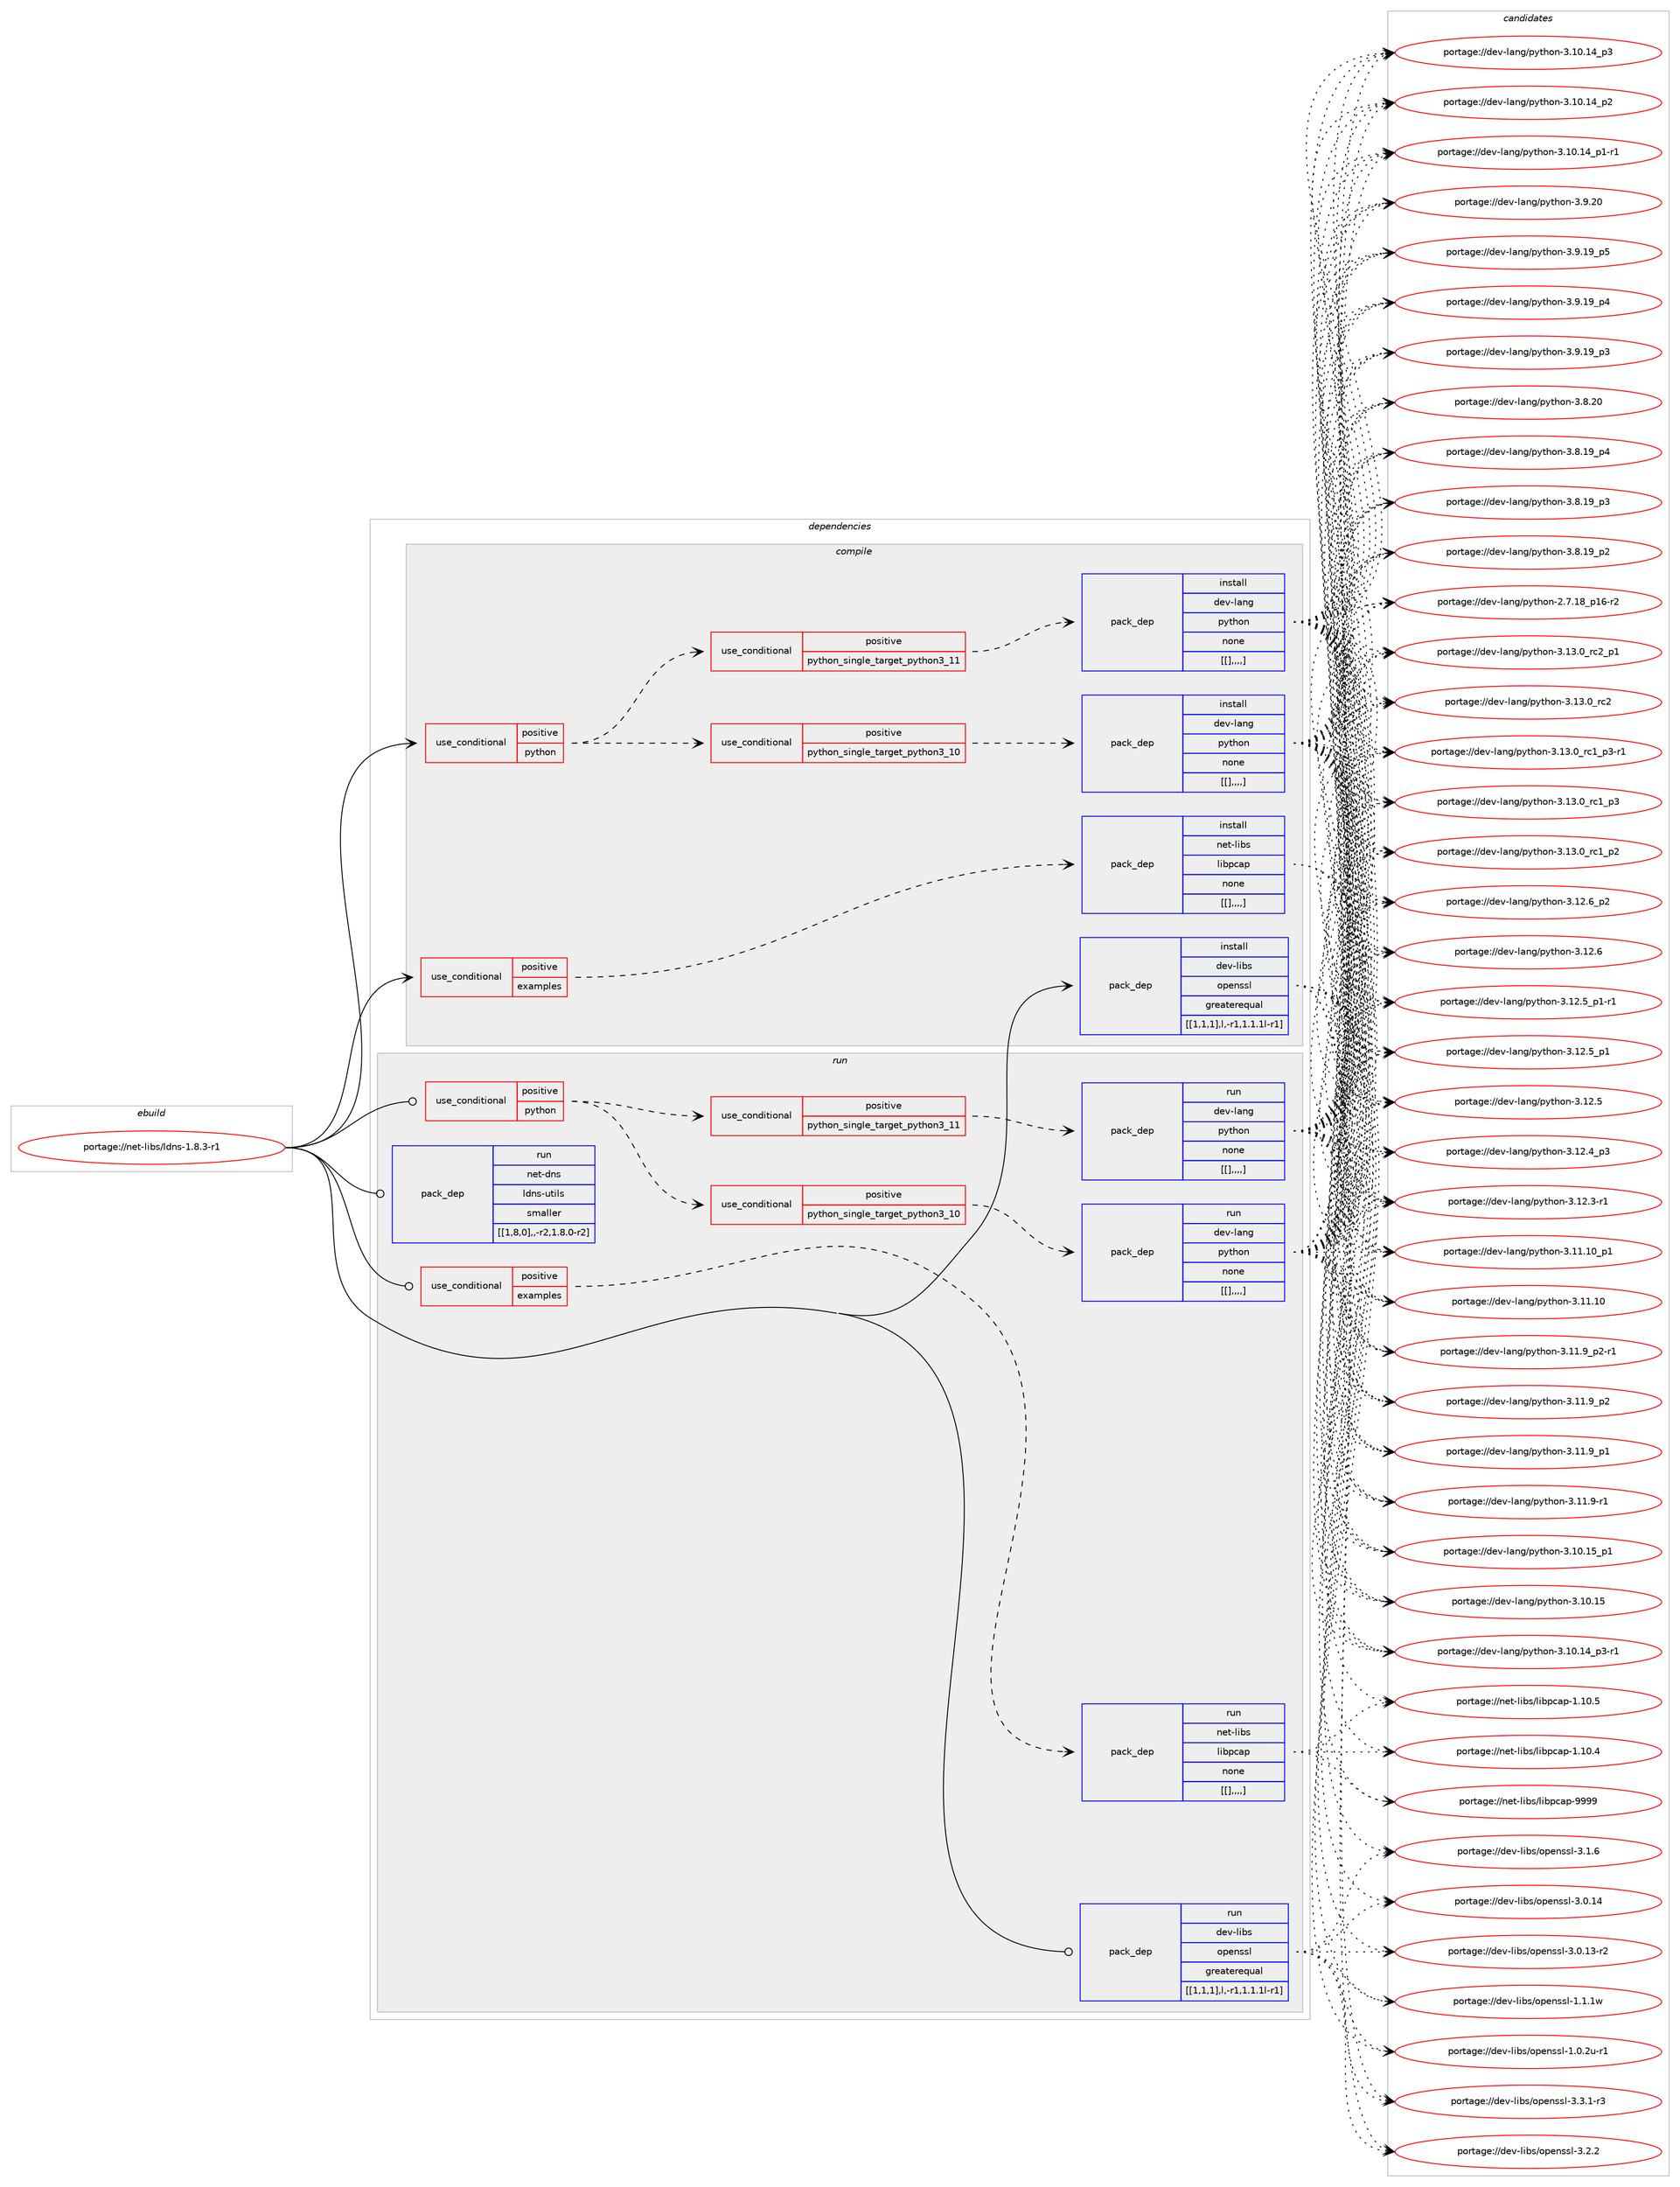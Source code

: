 digraph prolog {

# *************
# Graph options
# *************

newrank=true;
concentrate=true;
compound=true;
graph [rankdir=LR,fontname=Helvetica,fontsize=10,ranksep=1.5];#, ranksep=2.5, nodesep=0.2];
edge  [arrowhead=vee];
node  [fontname=Helvetica,fontsize=10];

# **********
# The ebuild
# **********

subgraph cluster_leftcol {
color=gray;
label=<<i>ebuild</i>>;
id [label="portage://net-libs/ldns-1.8.3-r1", color=red, width=4, href="../net-libs/ldns-1.8.3-r1.svg"];
}

# ****************
# The dependencies
# ****************

subgraph cluster_midcol {
color=gray;
label=<<i>dependencies</i>>;
subgraph cluster_compile {
fillcolor="#eeeeee";
style=filled;
label=<<i>compile</i>>;
subgraph cond2684 {
dependency6985 [label=<<TABLE BORDER="0" CELLBORDER="1" CELLSPACING="0" CELLPADDING="4"><TR><TD ROWSPAN="3" CELLPADDING="10">use_conditional</TD></TR><TR><TD>positive</TD></TR><TR><TD>examples</TD></TR></TABLE>>, shape=none, color=red];
subgraph pack4288 {
dependency6986 [label=<<TABLE BORDER="0" CELLBORDER="1" CELLSPACING="0" CELLPADDING="4" WIDTH="220"><TR><TD ROWSPAN="6" CELLPADDING="30">pack_dep</TD></TR><TR><TD WIDTH="110">install</TD></TR><TR><TD>net-libs</TD></TR><TR><TD>libpcap</TD></TR><TR><TD>none</TD></TR><TR><TD>[[],,,,]</TD></TR></TABLE>>, shape=none, color=blue];
}
dependency6985:e -> dependency6986:w [weight=20,style="dashed",arrowhead="vee"];
}
id:e -> dependency6985:w [weight=20,style="solid",arrowhead="vee"];
subgraph cond2685 {
dependency6987 [label=<<TABLE BORDER="0" CELLBORDER="1" CELLSPACING="0" CELLPADDING="4"><TR><TD ROWSPAN="3" CELLPADDING="10">use_conditional</TD></TR><TR><TD>positive</TD></TR><TR><TD>python</TD></TR></TABLE>>, shape=none, color=red];
subgraph cond2686 {
dependency6988 [label=<<TABLE BORDER="0" CELLBORDER="1" CELLSPACING="0" CELLPADDING="4"><TR><TD ROWSPAN="3" CELLPADDING="10">use_conditional</TD></TR><TR><TD>positive</TD></TR><TR><TD>python_single_target_python3_10</TD></TR></TABLE>>, shape=none, color=red];
subgraph pack4289 {
dependency6989 [label=<<TABLE BORDER="0" CELLBORDER="1" CELLSPACING="0" CELLPADDING="4" WIDTH="220"><TR><TD ROWSPAN="6" CELLPADDING="30">pack_dep</TD></TR><TR><TD WIDTH="110">install</TD></TR><TR><TD>dev-lang</TD></TR><TR><TD>python</TD></TR><TR><TD>none</TD></TR><TR><TD>[[],,,,]</TD></TR></TABLE>>, shape=none, color=blue];
}
dependency6988:e -> dependency6989:w [weight=20,style="dashed",arrowhead="vee"];
}
dependency6987:e -> dependency6988:w [weight=20,style="dashed",arrowhead="vee"];
subgraph cond2687 {
dependency6990 [label=<<TABLE BORDER="0" CELLBORDER="1" CELLSPACING="0" CELLPADDING="4"><TR><TD ROWSPAN="3" CELLPADDING="10">use_conditional</TD></TR><TR><TD>positive</TD></TR><TR><TD>python_single_target_python3_11</TD></TR></TABLE>>, shape=none, color=red];
subgraph pack4290 {
dependency6991 [label=<<TABLE BORDER="0" CELLBORDER="1" CELLSPACING="0" CELLPADDING="4" WIDTH="220"><TR><TD ROWSPAN="6" CELLPADDING="30">pack_dep</TD></TR><TR><TD WIDTH="110">install</TD></TR><TR><TD>dev-lang</TD></TR><TR><TD>python</TD></TR><TR><TD>none</TD></TR><TR><TD>[[],,,,]</TD></TR></TABLE>>, shape=none, color=blue];
}
dependency6990:e -> dependency6991:w [weight=20,style="dashed",arrowhead="vee"];
}
dependency6987:e -> dependency6990:w [weight=20,style="dashed",arrowhead="vee"];
}
id:e -> dependency6987:w [weight=20,style="solid",arrowhead="vee"];
subgraph pack4291 {
dependency6992 [label=<<TABLE BORDER="0" CELLBORDER="1" CELLSPACING="0" CELLPADDING="4" WIDTH="220"><TR><TD ROWSPAN="6" CELLPADDING="30">pack_dep</TD></TR><TR><TD WIDTH="110">install</TD></TR><TR><TD>dev-libs</TD></TR><TR><TD>openssl</TD></TR><TR><TD>greaterequal</TD></TR><TR><TD>[[1,1,1],l,-r1,1.1.1l-r1]</TD></TR></TABLE>>, shape=none, color=blue];
}
id:e -> dependency6992:w [weight=20,style="solid",arrowhead="vee"];
}
subgraph cluster_compileandrun {
fillcolor="#eeeeee";
style=filled;
label=<<i>compile and run</i>>;
}
subgraph cluster_run {
fillcolor="#eeeeee";
style=filled;
label=<<i>run</i>>;
subgraph cond2688 {
dependency6993 [label=<<TABLE BORDER="0" CELLBORDER="1" CELLSPACING="0" CELLPADDING="4"><TR><TD ROWSPAN="3" CELLPADDING="10">use_conditional</TD></TR><TR><TD>positive</TD></TR><TR><TD>examples</TD></TR></TABLE>>, shape=none, color=red];
subgraph pack4292 {
dependency6994 [label=<<TABLE BORDER="0" CELLBORDER="1" CELLSPACING="0" CELLPADDING="4" WIDTH="220"><TR><TD ROWSPAN="6" CELLPADDING="30">pack_dep</TD></TR><TR><TD WIDTH="110">run</TD></TR><TR><TD>net-libs</TD></TR><TR><TD>libpcap</TD></TR><TR><TD>none</TD></TR><TR><TD>[[],,,,]</TD></TR></TABLE>>, shape=none, color=blue];
}
dependency6993:e -> dependency6994:w [weight=20,style="dashed",arrowhead="vee"];
}
id:e -> dependency6993:w [weight=20,style="solid",arrowhead="odot"];
subgraph cond2689 {
dependency6995 [label=<<TABLE BORDER="0" CELLBORDER="1" CELLSPACING="0" CELLPADDING="4"><TR><TD ROWSPAN="3" CELLPADDING="10">use_conditional</TD></TR><TR><TD>positive</TD></TR><TR><TD>python</TD></TR></TABLE>>, shape=none, color=red];
subgraph cond2690 {
dependency6996 [label=<<TABLE BORDER="0" CELLBORDER="1" CELLSPACING="0" CELLPADDING="4"><TR><TD ROWSPAN="3" CELLPADDING="10">use_conditional</TD></TR><TR><TD>positive</TD></TR><TR><TD>python_single_target_python3_10</TD></TR></TABLE>>, shape=none, color=red];
subgraph pack4293 {
dependency6997 [label=<<TABLE BORDER="0" CELLBORDER="1" CELLSPACING="0" CELLPADDING="4" WIDTH="220"><TR><TD ROWSPAN="6" CELLPADDING="30">pack_dep</TD></TR><TR><TD WIDTH="110">run</TD></TR><TR><TD>dev-lang</TD></TR><TR><TD>python</TD></TR><TR><TD>none</TD></TR><TR><TD>[[],,,,]</TD></TR></TABLE>>, shape=none, color=blue];
}
dependency6996:e -> dependency6997:w [weight=20,style="dashed",arrowhead="vee"];
}
dependency6995:e -> dependency6996:w [weight=20,style="dashed",arrowhead="vee"];
subgraph cond2691 {
dependency6998 [label=<<TABLE BORDER="0" CELLBORDER="1" CELLSPACING="0" CELLPADDING="4"><TR><TD ROWSPAN="3" CELLPADDING="10">use_conditional</TD></TR><TR><TD>positive</TD></TR><TR><TD>python_single_target_python3_11</TD></TR></TABLE>>, shape=none, color=red];
subgraph pack4294 {
dependency6999 [label=<<TABLE BORDER="0" CELLBORDER="1" CELLSPACING="0" CELLPADDING="4" WIDTH="220"><TR><TD ROWSPAN="6" CELLPADDING="30">pack_dep</TD></TR><TR><TD WIDTH="110">run</TD></TR><TR><TD>dev-lang</TD></TR><TR><TD>python</TD></TR><TR><TD>none</TD></TR><TR><TD>[[],,,,]</TD></TR></TABLE>>, shape=none, color=blue];
}
dependency6998:e -> dependency6999:w [weight=20,style="dashed",arrowhead="vee"];
}
dependency6995:e -> dependency6998:w [weight=20,style="dashed",arrowhead="vee"];
}
id:e -> dependency6995:w [weight=20,style="solid",arrowhead="odot"];
subgraph pack4295 {
dependency7000 [label=<<TABLE BORDER="0" CELLBORDER="1" CELLSPACING="0" CELLPADDING="4" WIDTH="220"><TR><TD ROWSPAN="6" CELLPADDING="30">pack_dep</TD></TR><TR><TD WIDTH="110">run</TD></TR><TR><TD>dev-libs</TD></TR><TR><TD>openssl</TD></TR><TR><TD>greaterequal</TD></TR><TR><TD>[[1,1,1],l,-r1,1.1.1l-r1]</TD></TR></TABLE>>, shape=none, color=blue];
}
id:e -> dependency7000:w [weight=20,style="solid",arrowhead="odot"];
subgraph pack4296 {
dependency7001 [label=<<TABLE BORDER="0" CELLBORDER="1" CELLSPACING="0" CELLPADDING="4" WIDTH="220"><TR><TD ROWSPAN="6" CELLPADDING="30">pack_dep</TD></TR><TR><TD WIDTH="110">run</TD></TR><TR><TD>net-dns</TD></TR><TR><TD>ldns-utils</TD></TR><TR><TD>smaller</TD></TR><TR><TD>[[1,8,0],,-r2,1.8.0-r2]</TD></TR></TABLE>>, shape=none, color=blue];
}
id:e -> dependency7001:w [weight=20,style="solid",arrowhead="odot"];
}
}

# **************
# The candidates
# **************

subgraph cluster_choices {
rank=same;
color=gray;
label=<<i>candidates</i>>;

subgraph choice4288 {
color=black;
nodesep=1;
choice1101011164510810598115471081059811299971124557575757 [label="portage://net-libs/libpcap-9999", color=red, width=4,href="../net-libs/libpcap-9999.svg"];
choice11010111645108105981154710810598112999711245494649484653 [label="portage://net-libs/libpcap-1.10.5", color=red, width=4,href="../net-libs/libpcap-1.10.5.svg"];
choice11010111645108105981154710810598112999711245494649484652 [label="portage://net-libs/libpcap-1.10.4", color=red, width=4,href="../net-libs/libpcap-1.10.4.svg"];
dependency6986:e -> choice1101011164510810598115471081059811299971124557575757:w [style=dotted,weight="100"];
dependency6986:e -> choice11010111645108105981154710810598112999711245494649484653:w [style=dotted,weight="100"];
dependency6986:e -> choice11010111645108105981154710810598112999711245494649484652:w [style=dotted,weight="100"];
}
subgraph choice4289 {
color=black;
nodesep=1;
choice100101118451089711010347112121116104111110455146495146489511499509511249 [label="portage://dev-lang/python-3.13.0_rc2_p1", color=red, width=4,href="../dev-lang/python-3.13.0_rc2_p1.svg"];
choice10010111845108971101034711212111610411111045514649514648951149950 [label="portage://dev-lang/python-3.13.0_rc2", color=red, width=4,href="../dev-lang/python-3.13.0_rc2.svg"];
choice1001011184510897110103471121211161041111104551464951464895114994995112514511449 [label="portage://dev-lang/python-3.13.0_rc1_p3-r1", color=red, width=4,href="../dev-lang/python-3.13.0_rc1_p3-r1.svg"];
choice100101118451089711010347112121116104111110455146495146489511499499511251 [label="portage://dev-lang/python-3.13.0_rc1_p3", color=red, width=4,href="../dev-lang/python-3.13.0_rc1_p3.svg"];
choice100101118451089711010347112121116104111110455146495146489511499499511250 [label="portage://dev-lang/python-3.13.0_rc1_p2", color=red, width=4,href="../dev-lang/python-3.13.0_rc1_p2.svg"];
choice100101118451089711010347112121116104111110455146495046549511250 [label="portage://dev-lang/python-3.12.6_p2", color=red, width=4,href="../dev-lang/python-3.12.6_p2.svg"];
choice10010111845108971101034711212111610411111045514649504654 [label="portage://dev-lang/python-3.12.6", color=red, width=4,href="../dev-lang/python-3.12.6.svg"];
choice1001011184510897110103471121211161041111104551464950465395112494511449 [label="portage://dev-lang/python-3.12.5_p1-r1", color=red, width=4,href="../dev-lang/python-3.12.5_p1-r1.svg"];
choice100101118451089711010347112121116104111110455146495046539511249 [label="portage://dev-lang/python-3.12.5_p1", color=red, width=4,href="../dev-lang/python-3.12.5_p1.svg"];
choice10010111845108971101034711212111610411111045514649504653 [label="portage://dev-lang/python-3.12.5", color=red, width=4,href="../dev-lang/python-3.12.5.svg"];
choice100101118451089711010347112121116104111110455146495046529511251 [label="portage://dev-lang/python-3.12.4_p3", color=red, width=4,href="../dev-lang/python-3.12.4_p3.svg"];
choice100101118451089711010347112121116104111110455146495046514511449 [label="portage://dev-lang/python-3.12.3-r1", color=red, width=4,href="../dev-lang/python-3.12.3-r1.svg"];
choice10010111845108971101034711212111610411111045514649494649489511249 [label="portage://dev-lang/python-3.11.10_p1", color=red, width=4,href="../dev-lang/python-3.11.10_p1.svg"];
choice1001011184510897110103471121211161041111104551464949464948 [label="portage://dev-lang/python-3.11.10", color=red, width=4,href="../dev-lang/python-3.11.10.svg"];
choice1001011184510897110103471121211161041111104551464949465795112504511449 [label="portage://dev-lang/python-3.11.9_p2-r1", color=red, width=4,href="../dev-lang/python-3.11.9_p2-r1.svg"];
choice100101118451089711010347112121116104111110455146494946579511250 [label="portage://dev-lang/python-3.11.9_p2", color=red, width=4,href="../dev-lang/python-3.11.9_p2.svg"];
choice100101118451089711010347112121116104111110455146494946579511249 [label="portage://dev-lang/python-3.11.9_p1", color=red, width=4,href="../dev-lang/python-3.11.9_p1.svg"];
choice100101118451089711010347112121116104111110455146494946574511449 [label="portage://dev-lang/python-3.11.9-r1", color=red, width=4,href="../dev-lang/python-3.11.9-r1.svg"];
choice10010111845108971101034711212111610411111045514649484649539511249 [label="portage://dev-lang/python-3.10.15_p1", color=red, width=4,href="../dev-lang/python-3.10.15_p1.svg"];
choice1001011184510897110103471121211161041111104551464948464953 [label="portage://dev-lang/python-3.10.15", color=red, width=4,href="../dev-lang/python-3.10.15.svg"];
choice100101118451089711010347112121116104111110455146494846495295112514511449 [label="portage://dev-lang/python-3.10.14_p3-r1", color=red, width=4,href="../dev-lang/python-3.10.14_p3-r1.svg"];
choice10010111845108971101034711212111610411111045514649484649529511251 [label="portage://dev-lang/python-3.10.14_p3", color=red, width=4,href="../dev-lang/python-3.10.14_p3.svg"];
choice10010111845108971101034711212111610411111045514649484649529511250 [label="portage://dev-lang/python-3.10.14_p2", color=red, width=4,href="../dev-lang/python-3.10.14_p2.svg"];
choice100101118451089711010347112121116104111110455146494846495295112494511449 [label="portage://dev-lang/python-3.10.14_p1-r1", color=red, width=4,href="../dev-lang/python-3.10.14_p1-r1.svg"];
choice10010111845108971101034711212111610411111045514657465048 [label="portage://dev-lang/python-3.9.20", color=red, width=4,href="../dev-lang/python-3.9.20.svg"];
choice100101118451089711010347112121116104111110455146574649579511253 [label="portage://dev-lang/python-3.9.19_p5", color=red, width=4,href="../dev-lang/python-3.9.19_p5.svg"];
choice100101118451089711010347112121116104111110455146574649579511252 [label="portage://dev-lang/python-3.9.19_p4", color=red, width=4,href="../dev-lang/python-3.9.19_p4.svg"];
choice100101118451089711010347112121116104111110455146574649579511251 [label="portage://dev-lang/python-3.9.19_p3", color=red, width=4,href="../dev-lang/python-3.9.19_p3.svg"];
choice10010111845108971101034711212111610411111045514656465048 [label="portage://dev-lang/python-3.8.20", color=red, width=4,href="../dev-lang/python-3.8.20.svg"];
choice100101118451089711010347112121116104111110455146564649579511252 [label="portage://dev-lang/python-3.8.19_p4", color=red, width=4,href="../dev-lang/python-3.8.19_p4.svg"];
choice100101118451089711010347112121116104111110455146564649579511251 [label="portage://dev-lang/python-3.8.19_p3", color=red, width=4,href="../dev-lang/python-3.8.19_p3.svg"];
choice100101118451089711010347112121116104111110455146564649579511250 [label="portage://dev-lang/python-3.8.19_p2", color=red, width=4,href="../dev-lang/python-3.8.19_p2.svg"];
choice100101118451089711010347112121116104111110455046554649569511249544511450 [label="portage://dev-lang/python-2.7.18_p16-r2", color=red, width=4,href="../dev-lang/python-2.7.18_p16-r2.svg"];
dependency6989:e -> choice100101118451089711010347112121116104111110455146495146489511499509511249:w [style=dotted,weight="100"];
dependency6989:e -> choice10010111845108971101034711212111610411111045514649514648951149950:w [style=dotted,weight="100"];
dependency6989:e -> choice1001011184510897110103471121211161041111104551464951464895114994995112514511449:w [style=dotted,weight="100"];
dependency6989:e -> choice100101118451089711010347112121116104111110455146495146489511499499511251:w [style=dotted,weight="100"];
dependency6989:e -> choice100101118451089711010347112121116104111110455146495146489511499499511250:w [style=dotted,weight="100"];
dependency6989:e -> choice100101118451089711010347112121116104111110455146495046549511250:w [style=dotted,weight="100"];
dependency6989:e -> choice10010111845108971101034711212111610411111045514649504654:w [style=dotted,weight="100"];
dependency6989:e -> choice1001011184510897110103471121211161041111104551464950465395112494511449:w [style=dotted,weight="100"];
dependency6989:e -> choice100101118451089711010347112121116104111110455146495046539511249:w [style=dotted,weight="100"];
dependency6989:e -> choice10010111845108971101034711212111610411111045514649504653:w [style=dotted,weight="100"];
dependency6989:e -> choice100101118451089711010347112121116104111110455146495046529511251:w [style=dotted,weight="100"];
dependency6989:e -> choice100101118451089711010347112121116104111110455146495046514511449:w [style=dotted,weight="100"];
dependency6989:e -> choice10010111845108971101034711212111610411111045514649494649489511249:w [style=dotted,weight="100"];
dependency6989:e -> choice1001011184510897110103471121211161041111104551464949464948:w [style=dotted,weight="100"];
dependency6989:e -> choice1001011184510897110103471121211161041111104551464949465795112504511449:w [style=dotted,weight="100"];
dependency6989:e -> choice100101118451089711010347112121116104111110455146494946579511250:w [style=dotted,weight="100"];
dependency6989:e -> choice100101118451089711010347112121116104111110455146494946579511249:w [style=dotted,weight="100"];
dependency6989:e -> choice100101118451089711010347112121116104111110455146494946574511449:w [style=dotted,weight="100"];
dependency6989:e -> choice10010111845108971101034711212111610411111045514649484649539511249:w [style=dotted,weight="100"];
dependency6989:e -> choice1001011184510897110103471121211161041111104551464948464953:w [style=dotted,weight="100"];
dependency6989:e -> choice100101118451089711010347112121116104111110455146494846495295112514511449:w [style=dotted,weight="100"];
dependency6989:e -> choice10010111845108971101034711212111610411111045514649484649529511251:w [style=dotted,weight="100"];
dependency6989:e -> choice10010111845108971101034711212111610411111045514649484649529511250:w [style=dotted,weight="100"];
dependency6989:e -> choice100101118451089711010347112121116104111110455146494846495295112494511449:w [style=dotted,weight="100"];
dependency6989:e -> choice10010111845108971101034711212111610411111045514657465048:w [style=dotted,weight="100"];
dependency6989:e -> choice100101118451089711010347112121116104111110455146574649579511253:w [style=dotted,weight="100"];
dependency6989:e -> choice100101118451089711010347112121116104111110455146574649579511252:w [style=dotted,weight="100"];
dependency6989:e -> choice100101118451089711010347112121116104111110455146574649579511251:w [style=dotted,weight="100"];
dependency6989:e -> choice10010111845108971101034711212111610411111045514656465048:w [style=dotted,weight="100"];
dependency6989:e -> choice100101118451089711010347112121116104111110455146564649579511252:w [style=dotted,weight="100"];
dependency6989:e -> choice100101118451089711010347112121116104111110455146564649579511251:w [style=dotted,weight="100"];
dependency6989:e -> choice100101118451089711010347112121116104111110455146564649579511250:w [style=dotted,weight="100"];
dependency6989:e -> choice100101118451089711010347112121116104111110455046554649569511249544511450:w [style=dotted,weight="100"];
}
subgraph choice4290 {
color=black;
nodesep=1;
choice100101118451089711010347112121116104111110455146495146489511499509511249 [label="portage://dev-lang/python-3.13.0_rc2_p1", color=red, width=4,href="../dev-lang/python-3.13.0_rc2_p1.svg"];
choice10010111845108971101034711212111610411111045514649514648951149950 [label="portage://dev-lang/python-3.13.0_rc2", color=red, width=4,href="../dev-lang/python-3.13.0_rc2.svg"];
choice1001011184510897110103471121211161041111104551464951464895114994995112514511449 [label="portage://dev-lang/python-3.13.0_rc1_p3-r1", color=red, width=4,href="../dev-lang/python-3.13.0_rc1_p3-r1.svg"];
choice100101118451089711010347112121116104111110455146495146489511499499511251 [label="portage://dev-lang/python-3.13.0_rc1_p3", color=red, width=4,href="../dev-lang/python-3.13.0_rc1_p3.svg"];
choice100101118451089711010347112121116104111110455146495146489511499499511250 [label="portage://dev-lang/python-3.13.0_rc1_p2", color=red, width=4,href="../dev-lang/python-3.13.0_rc1_p2.svg"];
choice100101118451089711010347112121116104111110455146495046549511250 [label="portage://dev-lang/python-3.12.6_p2", color=red, width=4,href="../dev-lang/python-3.12.6_p2.svg"];
choice10010111845108971101034711212111610411111045514649504654 [label="portage://dev-lang/python-3.12.6", color=red, width=4,href="../dev-lang/python-3.12.6.svg"];
choice1001011184510897110103471121211161041111104551464950465395112494511449 [label="portage://dev-lang/python-3.12.5_p1-r1", color=red, width=4,href="../dev-lang/python-3.12.5_p1-r1.svg"];
choice100101118451089711010347112121116104111110455146495046539511249 [label="portage://dev-lang/python-3.12.5_p1", color=red, width=4,href="../dev-lang/python-3.12.5_p1.svg"];
choice10010111845108971101034711212111610411111045514649504653 [label="portage://dev-lang/python-3.12.5", color=red, width=4,href="../dev-lang/python-3.12.5.svg"];
choice100101118451089711010347112121116104111110455146495046529511251 [label="portage://dev-lang/python-3.12.4_p3", color=red, width=4,href="../dev-lang/python-3.12.4_p3.svg"];
choice100101118451089711010347112121116104111110455146495046514511449 [label="portage://dev-lang/python-3.12.3-r1", color=red, width=4,href="../dev-lang/python-3.12.3-r1.svg"];
choice10010111845108971101034711212111610411111045514649494649489511249 [label="portage://dev-lang/python-3.11.10_p1", color=red, width=4,href="../dev-lang/python-3.11.10_p1.svg"];
choice1001011184510897110103471121211161041111104551464949464948 [label="portage://dev-lang/python-3.11.10", color=red, width=4,href="../dev-lang/python-3.11.10.svg"];
choice1001011184510897110103471121211161041111104551464949465795112504511449 [label="portage://dev-lang/python-3.11.9_p2-r1", color=red, width=4,href="../dev-lang/python-3.11.9_p2-r1.svg"];
choice100101118451089711010347112121116104111110455146494946579511250 [label="portage://dev-lang/python-3.11.9_p2", color=red, width=4,href="../dev-lang/python-3.11.9_p2.svg"];
choice100101118451089711010347112121116104111110455146494946579511249 [label="portage://dev-lang/python-3.11.9_p1", color=red, width=4,href="../dev-lang/python-3.11.9_p1.svg"];
choice100101118451089711010347112121116104111110455146494946574511449 [label="portage://dev-lang/python-3.11.9-r1", color=red, width=4,href="../dev-lang/python-3.11.9-r1.svg"];
choice10010111845108971101034711212111610411111045514649484649539511249 [label="portage://dev-lang/python-3.10.15_p1", color=red, width=4,href="../dev-lang/python-3.10.15_p1.svg"];
choice1001011184510897110103471121211161041111104551464948464953 [label="portage://dev-lang/python-3.10.15", color=red, width=4,href="../dev-lang/python-3.10.15.svg"];
choice100101118451089711010347112121116104111110455146494846495295112514511449 [label="portage://dev-lang/python-3.10.14_p3-r1", color=red, width=4,href="../dev-lang/python-3.10.14_p3-r1.svg"];
choice10010111845108971101034711212111610411111045514649484649529511251 [label="portage://dev-lang/python-3.10.14_p3", color=red, width=4,href="../dev-lang/python-3.10.14_p3.svg"];
choice10010111845108971101034711212111610411111045514649484649529511250 [label="portage://dev-lang/python-3.10.14_p2", color=red, width=4,href="../dev-lang/python-3.10.14_p2.svg"];
choice100101118451089711010347112121116104111110455146494846495295112494511449 [label="portage://dev-lang/python-3.10.14_p1-r1", color=red, width=4,href="../dev-lang/python-3.10.14_p1-r1.svg"];
choice10010111845108971101034711212111610411111045514657465048 [label="portage://dev-lang/python-3.9.20", color=red, width=4,href="../dev-lang/python-3.9.20.svg"];
choice100101118451089711010347112121116104111110455146574649579511253 [label="portage://dev-lang/python-3.9.19_p5", color=red, width=4,href="../dev-lang/python-3.9.19_p5.svg"];
choice100101118451089711010347112121116104111110455146574649579511252 [label="portage://dev-lang/python-3.9.19_p4", color=red, width=4,href="../dev-lang/python-3.9.19_p4.svg"];
choice100101118451089711010347112121116104111110455146574649579511251 [label="portage://dev-lang/python-3.9.19_p3", color=red, width=4,href="../dev-lang/python-3.9.19_p3.svg"];
choice10010111845108971101034711212111610411111045514656465048 [label="portage://dev-lang/python-3.8.20", color=red, width=4,href="../dev-lang/python-3.8.20.svg"];
choice100101118451089711010347112121116104111110455146564649579511252 [label="portage://dev-lang/python-3.8.19_p4", color=red, width=4,href="../dev-lang/python-3.8.19_p4.svg"];
choice100101118451089711010347112121116104111110455146564649579511251 [label="portage://dev-lang/python-3.8.19_p3", color=red, width=4,href="../dev-lang/python-3.8.19_p3.svg"];
choice100101118451089711010347112121116104111110455146564649579511250 [label="portage://dev-lang/python-3.8.19_p2", color=red, width=4,href="../dev-lang/python-3.8.19_p2.svg"];
choice100101118451089711010347112121116104111110455046554649569511249544511450 [label="portage://dev-lang/python-2.7.18_p16-r2", color=red, width=4,href="../dev-lang/python-2.7.18_p16-r2.svg"];
dependency6991:e -> choice100101118451089711010347112121116104111110455146495146489511499509511249:w [style=dotted,weight="100"];
dependency6991:e -> choice10010111845108971101034711212111610411111045514649514648951149950:w [style=dotted,weight="100"];
dependency6991:e -> choice1001011184510897110103471121211161041111104551464951464895114994995112514511449:w [style=dotted,weight="100"];
dependency6991:e -> choice100101118451089711010347112121116104111110455146495146489511499499511251:w [style=dotted,weight="100"];
dependency6991:e -> choice100101118451089711010347112121116104111110455146495146489511499499511250:w [style=dotted,weight="100"];
dependency6991:e -> choice100101118451089711010347112121116104111110455146495046549511250:w [style=dotted,weight="100"];
dependency6991:e -> choice10010111845108971101034711212111610411111045514649504654:w [style=dotted,weight="100"];
dependency6991:e -> choice1001011184510897110103471121211161041111104551464950465395112494511449:w [style=dotted,weight="100"];
dependency6991:e -> choice100101118451089711010347112121116104111110455146495046539511249:w [style=dotted,weight="100"];
dependency6991:e -> choice10010111845108971101034711212111610411111045514649504653:w [style=dotted,weight="100"];
dependency6991:e -> choice100101118451089711010347112121116104111110455146495046529511251:w [style=dotted,weight="100"];
dependency6991:e -> choice100101118451089711010347112121116104111110455146495046514511449:w [style=dotted,weight="100"];
dependency6991:e -> choice10010111845108971101034711212111610411111045514649494649489511249:w [style=dotted,weight="100"];
dependency6991:e -> choice1001011184510897110103471121211161041111104551464949464948:w [style=dotted,weight="100"];
dependency6991:e -> choice1001011184510897110103471121211161041111104551464949465795112504511449:w [style=dotted,weight="100"];
dependency6991:e -> choice100101118451089711010347112121116104111110455146494946579511250:w [style=dotted,weight="100"];
dependency6991:e -> choice100101118451089711010347112121116104111110455146494946579511249:w [style=dotted,weight="100"];
dependency6991:e -> choice100101118451089711010347112121116104111110455146494946574511449:w [style=dotted,weight="100"];
dependency6991:e -> choice10010111845108971101034711212111610411111045514649484649539511249:w [style=dotted,weight="100"];
dependency6991:e -> choice1001011184510897110103471121211161041111104551464948464953:w [style=dotted,weight="100"];
dependency6991:e -> choice100101118451089711010347112121116104111110455146494846495295112514511449:w [style=dotted,weight="100"];
dependency6991:e -> choice10010111845108971101034711212111610411111045514649484649529511251:w [style=dotted,weight="100"];
dependency6991:e -> choice10010111845108971101034711212111610411111045514649484649529511250:w [style=dotted,weight="100"];
dependency6991:e -> choice100101118451089711010347112121116104111110455146494846495295112494511449:w [style=dotted,weight="100"];
dependency6991:e -> choice10010111845108971101034711212111610411111045514657465048:w [style=dotted,weight="100"];
dependency6991:e -> choice100101118451089711010347112121116104111110455146574649579511253:w [style=dotted,weight="100"];
dependency6991:e -> choice100101118451089711010347112121116104111110455146574649579511252:w [style=dotted,weight="100"];
dependency6991:e -> choice100101118451089711010347112121116104111110455146574649579511251:w [style=dotted,weight="100"];
dependency6991:e -> choice10010111845108971101034711212111610411111045514656465048:w [style=dotted,weight="100"];
dependency6991:e -> choice100101118451089711010347112121116104111110455146564649579511252:w [style=dotted,weight="100"];
dependency6991:e -> choice100101118451089711010347112121116104111110455146564649579511251:w [style=dotted,weight="100"];
dependency6991:e -> choice100101118451089711010347112121116104111110455146564649579511250:w [style=dotted,weight="100"];
dependency6991:e -> choice100101118451089711010347112121116104111110455046554649569511249544511450:w [style=dotted,weight="100"];
}
subgraph choice4291 {
color=black;
nodesep=1;
choice1001011184510810598115471111121011101151151084551465146494511451 [label="portage://dev-libs/openssl-3.3.1-r3", color=red, width=4,href="../dev-libs/openssl-3.3.1-r3.svg"];
choice100101118451081059811547111112101110115115108455146504650 [label="portage://dev-libs/openssl-3.2.2", color=red, width=4,href="../dev-libs/openssl-3.2.2.svg"];
choice100101118451081059811547111112101110115115108455146494654 [label="portage://dev-libs/openssl-3.1.6", color=red, width=4,href="../dev-libs/openssl-3.1.6.svg"];
choice10010111845108105981154711111210111011511510845514648464952 [label="portage://dev-libs/openssl-3.0.14", color=red, width=4,href="../dev-libs/openssl-3.0.14.svg"];
choice100101118451081059811547111112101110115115108455146484649514511450 [label="portage://dev-libs/openssl-3.0.13-r2", color=red, width=4,href="../dev-libs/openssl-3.0.13-r2.svg"];
choice100101118451081059811547111112101110115115108454946494649119 [label="portage://dev-libs/openssl-1.1.1w", color=red, width=4,href="../dev-libs/openssl-1.1.1w.svg"];
choice1001011184510810598115471111121011101151151084549464846501174511449 [label="portage://dev-libs/openssl-1.0.2u-r1", color=red, width=4,href="../dev-libs/openssl-1.0.2u-r1.svg"];
dependency6992:e -> choice1001011184510810598115471111121011101151151084551465146494511451:w [style=dotted,weight="100"];
dependency6992:e -> choice100101118451081059811547111112101110115115108455146504650:w [style=dotted,weight="100"];
dependency6992:e -> choice100101118451081059811547111112101110115115108455146494654:w [style=dotted,weight="100"];
dependency6992:e -> choice10010111845108105981154711111210111011511510845514648464952:w [style=dotted,weight="100"];
dependency6992:e -> choice100101118451081059811547111112101110115115108455146484649514511450:w [style=dotted,weight="100"];
dependency6992:e -> choice100101118451081059811547111112101110115115108454946494649119:w [style=dotted,weight="100"];
dependency6992:e -> choice1001011184510810598115471111121011101151151084549464846501174511449:w [style=dotted,weight="100"];
}
subgraph choice4292 {
color=black;
nodesep=1;
choice1101011164510810598115471081059811299971124557575757 [label="portage://net-libs/libpcap-9999", color=red, width=4,href="../net-libs/libpcap-9999.svg"];
choice11010111645108105981154710810598112999711245494649484653 [label="portage://net-libs/libpcap-1.10.5", color=red, width=4,href="../net-libs/libpcap-1.10.5.svg"];
choice11010111645108105981154710810598112999711245494649484652 [label="portage://net-libs/libpcap-1.10.4", color=red, width=4,href="../net-libs/libpcap-1.10.4.svg"];
dependency6994:e -> choice1101011164510810598115471081059811299971124557575757:w [style=dotted,weight="100"];
dependency6994:e -> choice11010111645108105981154710810598112999711245494649484653:w [style=dotted,weight="100"];
dependency6994:e -> choice11010111645108105981154710810598112999711245494649484652:w [style=dotted,weight="100"];
}
subgraph choice4293 {
color=black;
nodesep=1;
choice100101118451089711010347112121116104111110455146495146489511499509511249 [label="portage://dev-lang/python-3.13.0_rc2_p1", color=red, width=4,href="../dev-lang/python-3.13.0_rc2_p1.svg"];
choice10010111845108971101034711212111610411111045514649514648951149950 [label="portage://dev-lang/python-3.13.0_rc2", color=red, width=4,href="../dev-lang/python-3.13.0_rc2.svg"];
choice1001011184510897110103471121211161041111104551464951464895114994995112514511449 [label="portage://dev-lang/python-3.13.0_rc1_p3-r1", color=red, width=4,href="../dev-lang/python-3.13.0_rc1_p3-r1.svg"];
choice100101118451089711010347112121116104111110455146495146489511499499511251 [label="portage://dev-lang/python-3.13.0_rc1_p3", color=red, width=4,href="../dev-lang/python-3.13.0_rc1_p3.svg"];
choice100101118451089711010347112121116104111110455146495146489511499499511250 [label="portage://dev-lang/python-3.13.0_rc1_p2", color=red, width=4,href="../dev-lang/python-3.13.0_rc1_p2.svg"];
choice100101118451089711010347112121116104111110455146495046549511250 [label="portage://dev-lang/python-3.12.6_p2", color=red, width=4,href="../dev-lang/python-3.12.6_p2.svg"];
choice10010111845108971101034711212111610411111045514649504654 [label="portage://dev-lang/python-3.12.6", color=red, width=4,href="../dev-lang/python-3.12.6.svg"];
choice1001011184510897110103471121211161041111104551464950465395112494511449 [label="portage://dev-lang/python-3.12.5_p1-r1", color=red, width=4,href="../dev-lang/python-3.12.5_p1-r1.svg"];
choice100101118451089711010347112121116104111110455146495046539511249 [label="portage://dev-lang/python-3.12.5_p1", color=red, width=4,href="../dev-lang/python-3.12.5_p1.svg"];
choice10010111845108971101034711212111610411111045514649504653 [label="portage://dev-lang/python-3.12.5", color=red, width=4,href="../dev-lang/python-3.12.5.svg"];
choice100101118451089711010347112121116104111110455146495046529511251 [label="portage://dev-lang/python-3.12.4_p3", color=red, width=4,href="../dev-lang/python-3.12.4_p3.svg"];
choice100101118451089711010347112121116104111110455146495046514511449 [label="portage://dev-lang/python-3.12.3-r1", color=red, width=4,href="../dev-lang/python-3.12.3-r1.svg"];
choice10010111845108971101034711212111610411111045514649494649489511249 [label="portage://dev-lang/python-3.11.10_p1", color=red, width=4,href="../dev-lang/python-3.11.10_p1.svg"];
choice1001011184510897110103471121211161041111104551464949464948 [label="portage://dev-lang/python-3.11.10", color=red, width=4,href="../dev-lang/python-3.11.10.svg"];
choice1001011184510897110103471121211161041111104551464949465795112504511449 [label="portage://dev-lang/python-3.11.9_p2-r1", color=red, width=4,href="../dev-lang/python-3.11.9_p2-r1.svg"];
choice100101118451089711010347112121116104111110455146494946579511250 [label="portage://dev-lang/python-3.11.9_p2", color=red, width=4,href="../dev-lang/python-3.11.9_p2.svg"];
choice100101118451089711010347112121116104111110455146494946579511249 [label="portage://dev-lang/python-3.11.9_p1", color=red, width=4,href="../dev-lang/python-3.11.9_p1.svg"];
choice100101118451089711010347112121116104111110455146494946574511449 [label="portage://dev-lang/python-3.11.9-r1", color=red, width=4,href="../dev-lang/python-3.11.9-r1.svg"];
choice10010111845108971101034711212111610411111045514649484649539511249 [label="portage://dev-lang/python-3.10.15_p1", color=red, width=4,href="../dev-lang/python-3.10.15_p1.svg"];
choice1001011184510897110103471121211161041111104551464948464953 [label="portage://dev-lang/python-3.10.15", color=red, width=4,href="../dev-lang/python-3.10.15.svg"];
choice100101118451089711010347112121116104111110455146494846495295112514511449 [label="portage://dev-lang/python-3.10.14_p3-r1", color=red, width=4,href="../dev-lang/python-3.10.14_p3-r1.svg"];
choice10010111845108971101034711212111610411111045514649484649529511251 [label="portage://dev-lang/python-3.10.14_p3", color=red, width=4,href="../dev-lang/python-3.10.14_p3.svg"];
choice10010111845108971101034711212111610411111045514649484649529511250 [label="portage://dev-lang/python-3.10.14_p2", color=red, width=4,href="../dev-lang/python-3.10.14_p2.svg"];
choice100101118451089711010347112121116104111110455146494846495295112494511449 [label="portage://dev-lang/python-3.10.14_p1-r1", color=red, width=4,href="../dev-lang/python-3.10.14_p1-r1.svg"];
choice10010111845108971101034711212111610411111045514657465048 [label="portage://dev-lang/python-3.9.20", color=red, width=4,href="../dev-lang/python-3.9.20.svg"];
choice100101118451089711010347112121116104111110455146574649579511253 [label="portage://dev-lang/python-3.9.19_p5", color=red, width=4,href="../dev-lang/python-3.9.19_p5.svg"];
choice100101118451089711010347112121116104111110455146574649579511252 [label="portage://dev-lang/python-3.9.19_p4", color=red, width=4,href="../dev-lang/python-3.9.19_p4.svg"];
choice100101118451089711010347112121116104111110455146574649579511251 [label="portage://dev-lang/python-3.9.19_p3", color=red, width=4,href="../dev-lang/python-3.9.19_p3.svg"];
choice10010111845108971101034711212111610411111045514656465048 [label="portage://dev-lang/python-3.8.20", color=red, width=4,href="../dev-lang/python-3.8.20.svg"];
choice100101118451089711010347112121116104111110455146564649579511252 [label="portage://dev-lang/python-3.8.19_p4", color=red, width=4,href="../dev-lang/python-3.8.19_p4.svg"];
choice100101118451089711010347112121116104111110455146564649579511251 [label="portage://dev-lang/python-3.8.19_p3", color=red, width=4,href="../dev-lang/python-3.8.19_p3.svg"];
choice100101118451089711010347112121116104111110455146564649579511250 [label="portage://dev-lang/python-3.8.19_p2", color=red, width=4,href="../dev-lang/python-3.8.19_p2.svg"];
choice100101118451089711010347112121116104111110455046554649569511249544511450 [label="portage://dev-lang/python-2.7.18_p16-r2", color=red, width=4,href="../dev-lang/python-2.7.18_p16-r2.svg"];
dependency6997:e -> choice100101118451089711010347112121116104111110455146495146489511499509511249:w [style=dotted,weight="100"];
dependency6997:e -> choice10010111845108971101034711212111610411111045514649514648951149950:w [style=dotted,weight="100"];
dependency6997:e -> choice1001011184510897110103471121211161041111104551464951464895114994995112514511449:w [style=dotted,weight="100"];
dependency6997:e -> choice100101118451089711010347112121116104111110455146495146489511499499511251:w [style=dotted,weight="100"];
dependency6997:e -> choice100101118451089711010347112121116104111110455146495146489511499499511250:w [style=dotted,weight="100"];
dependency6997:e -> choice100101118451089711010347112121116104111110455146495046549511250:w [style=dotted,weight="100"];
dependency6997:e -> choice10010111845108971101034711212111610411111045514649504654:w [style=dotted,weight="100"];
dependency6997:e -> choice1001011184510897110103471121211161041111104551464950465395112494511449:w [style=dotted,weight="100"];
dependency6997:e -> choice100101118451089711010347112121116104111110455146495046539511249:w [style=dotted,weight="100"];
dependency6997:e -> choice10010111845108971101034711212111610411111045514649504653:w [style=dotted,weight="100"];
dependency6997:e -> choice100101118451089711010347112121116104111110455146495046529511251:w [style=dotted,weight="100"];
dependency6997:e -> choice100101118451089711010347112121116104111110455146495046514511449:w [style=dotted,weight="100"];
dependency6997:e -> choice10010111845108971101034711212111610411111045514649494649489511249:w [style=dotted,weight="100"];
dependency6997:e -> choice1001011184510897110103471121211161041111104551464949464948:w [style=dotted,weight="100"];
dependency6997:e -> choice1001011184510897110103471121211161041111104551464949465795112504511449:w [style=dotted,weight="100"];
dependency6997:e -> choice100101118451089711010347112121116104111110455146494946579511250:w [style=dotted,weight="100"];
dependency6997:e -> choice100101118451089711010347112121116104111110455146494946579511249:w [style=dotted,weight="100"];
dependency6997:e -> choice100101118451089711010347112121116104111110455146494946574511449:w [style=dotted,weight="100"];
dependency6997:e -> choice10010111845108971101034711212111610411111045514649484649539511249:w [style=dotted,weight="100"];
dependency6997:e -> choice1001011184510897110103471121211161041111104551464948464953:w [style=dotted,weight="100"];
dependency6997:e -> choice100101118451089711010347112121116104111110455146494846495295112514511449:w [style=dotted,weight="100"];
dependency6997:e -> choice10010111845108971101034711212111610411111045514649484649529511251:w [style=dotted,weight="100"];
dependency6997:e -> choice10010111845108971101034711212111610411111045514649484649529511250:w [style=dotted,weight="100"];
dependency6997:e -> choice100101118451089711010347112121116104111110455146494846495295112494511449:w [style=dotted,weight="100"];
dependency6997:e -> choice10010111845108971101034711212111610411111045514657465048:w [style=dotted,weight="100"];
dependency6997:e -> choice100101118451089711010347112121116104111110455146574649579511253:w [style=dotted,weight="100"];
dependency6997:e -> choice100101118451089711010347112121116104111110455146574649579511252:w [style=dotted,weight="100"];
dependency6997:e -> choice100101118451089711010347112121116104111110455146574649579511251:w [style=dotted,weight="100"];
dependency6997:e -> choice10010111845108971101034711212111610411111045514656465048:w [style=dotted,weight="100"];
dependency6997:e -> choice100101118451089711010347112121116104111110455146564649579511252:w [style=dotted,weight="100"];
dependency6997:e -> choice100101118451089711010347112121116104111110455146564649579511251:w [style=dotted,weight="100"];
dependency6997:e -> choice100101118451089711010347112121116104111110455146564649579511250:w [style=dotted,weight="100"];
dependency6997:e -> choice100101118451089711010347112121116104111110455046554649569511249544511450:w [style=dotted,weight="100"];
}
subgraph choice4294 {
color=black;
nodesep=1;
choice100101118451089711010347112121116104111110455146495146489511499509511249 [label="portage://dev-lang/python-3.13.0_rc2_p1", color=red, width=4,href="../dev-lang/python-3.13.0_rc2_p1.svg"];
choice10010111845108971101034711212111610411111045514649514648951149950 [label="portage://dev-lang/python-3.13.0_rc2", color=red, width=4,href="../dev-lang/python-3.13.0_rc2.svg"];
choice1001011184510897110103471121211161041111104551464951464895114994995112514511449 [label="portage://dev-lang/python-3.13.0_rc1_p3-r1", color=red, width=4,href="../dev-lang/python-3.13.0_rc1_p3-r1.svg"];
choice100101118451089711010347112121116104111110455146495146489511499499511251 [label="portage://dev-lang/python-3.13.0_rc1_p3", color=red, width=4,href="../dev-lang/python-3.13.0_rc1_p3.svg"];
choice100101118451089711010347112121116104111110455146495146489511499499511250 [label="portage://dev-lang/python-3.13.0_rc1_p2", color=red, width=4,href="../dev-lang/python-3.13.0_rc1_p2.svg"];
choice100101118451089711010347112121116104111110455146495046549511250 [label="portage://dev-lang/python-3.12.6_p2", color=red, width=4,href="../dev-lang/python-3.12.6_p2.svg"];
choice10010111845108971101034711212111610411111045514649504654 [label="portage://dev-lang/python-3.12.6", color=red, width=4,href="../dev-lang/python-3.12.6.svg"];
choice1001011184510897110103471121211161041111104551464950465395112494511449 [label="portage://dev-lang/python-3.12.5_p1-r1", color=red, width=4,href="../dev-lang/python-3.12.5_p1-r1.svg"];
choice100101118451089711010347112121116104111110455146495046539511249 [label="portage://dev-lang/python-3.12.5_p1", color=red, width=4,href="../dev-lang/python-3.12.5_p1.svg"];
choice10010111845108971101034711212111610411111045514649504653 [label="portage://dev-lang/python-3.12.5", color=red, width=4,href="../dev-lang/python-3.12.5.svg"];
choice100101118451089711010347112121116104111110455146495046529511251 [label="portage://dev-lang/python-3.12.4_p3", color=red, width=4,href="../dev-lang/python-3.12.4_p3.svg"];
choice100101118451089711010347112121116104111110455146495046514511449 [label="portage://dev-lang/python-3.12.3-r1", color=red, width=4,href="../dev-lang/python-3.12.3-r1.svg"];
choice10010111845108971101034711212111610411111045514649494649489511249 [label="portage://dev-lang/python-3.11.10_p1", color=red, width=4,href="../dev-lang/python-3.11.10_p1.svg"];
choice1001011184510897110103471121211161041111104551464949464948 [label="portage://dev-lang/python-3.11.10", color=red, width=4,href="../dev-lang/python-3.11.10.svg"];
choice1001011184510897110103471121211161041111104551464949465795112504511449 [label="portage://dev-lang/python-3.11.9_p2-r1", color=red, width=4,href="../dev-lang/python-3.11.9_p2-r1.svg"];
choice100101118451089711010347112121116104111110455146494946579511250 [label="portage://dev-lang/python-3.11.9_p2", color=red, width=4,href="../dev-lang/python-3.11.9_p2.svg"];
choice100101118451089711010347112121116104111110455146494946579511249 [label="portage://dev-lang/python-3.11.9_p1", color=red, width=4,href="../dev-lang/python-3.11.9_p1.svg"];
choice100101118451089711010347112121116104111110455146494946574511449 [label="portage://dev-lang/python-3.11.9-r1", color=red, width=4,href="../dev-lang/python-3.11.9-r1.svg"];
choice10010111845108971101034711212111610411111045514649484649539511249 [label="portage://dev-lang/python-3.10.15_p1", color=red, width=4,href="../dev-lang/python-3.10.15_p1.svg"];
choice1001011184510897110103471121211161041111104551464948464953 [label="portage://dev-lang/python-3.10.15", color=red, width=4,href="../dev-lang/python-3.10.15.svg"];
choice100101118451089711010347112121116104111110455146494846495295112514511449 [label="portage://dev-lang/python-3.10.14_p3-r1", color=red, width=4,href="../dev-lang/python-3.10.14_p3-r1.svg"];
choice10010111845108971101034711212111610411111045514649484649529511251 [label="portage://dev-lang/python-3.10.14_p3", color=red, width=4,href="../dev-lang/python-3.10.14_p3.svg"];
choice10010111845108971101034711212111610411111045514649484649529511250 [label="portage://dev-lang/python-3.10.14_p2", color=red, width=4,href="../dev-lang/python-3.10.14_p2.svg"];
choice100101118451089711010347112121116104111110455146494846495295112494511449 [label="portage://dev-lang/python-3.10.14_p1-r1", color=red, width=4,href="../dev-lang/python-3.10.14_p1-r1.svg"];
choice10010111845108971101034711212111610411111045514657465048 [label="portage://dev-lang/python-3.9.20", color=red, width=4,href="../dev-lang/python-3.9.20.svg"];
choice100101118451089711010347112121116104111110455146574649579511253 [label="portage://dev-lang/python-3.9.19_p5", color=red, width=4,href="../dev-lang/python-3.9.19_p5.svg"];
choice100101118451089711010347112121116104111110455146574649579511252 [label="portage://dev-lang/python-3.9.19_p4", color=red, width=4,href="../dev-lang/python-3.9.19_p4.svg"];
choice100101118451089711010347112121116104111110455146574649579511251 [label="portage://dev-lang/python-3.9.19_p3", color=red, width=4,href="../dev-lang/python-3.9.19_p3.svg"];
choice10010111845108971101034711212111610411111045514656465048 [label="portage://dev-lang/python-3.8.20", color=red, width=4,href="../dev-lang/python-3.8.20.svg"];
choice100101118451089711010347112121116104111110455146564649579511252 [label="portage://dev-lang/python-3.8.19_p4", color=red, width=4,href="../dev-lang/python-3.8.19_p4.svg"];
choice100101118451089711010347112121116104111110455146564649579511251 [label="portage://dev-lang/python-3.8.19_p3", color=red, width=4,href="../dev-lang/python-3.8.19_p3.svg"];
choice100101118451089711010347112121116104111110455146564649579511250 [label="portage://dev-lang/python-3.8.19_p2", color=red, width=4,href="../dev-lang/python-3.8.19_p2.svg"];
choice100101118451089711010347112121116104111110455046554649569511249544511450 [label="portage://dev-lang/python-2.7.18_p16-r2", color=red, width=4,href="../dev-lang/python-2.7.18_p16-r2.svg"];
dependency6999:e -> choice100101118451089711010347112121116104111110455146495146489511499509511249:w [style=dotted,weight="100"];
dependency6999:e -> choice10010111845108971101034711212111610411111045514649514648951149950:w [style=dotted,weight="100"];
dependency6999:e -> choice1001011184510897110103471121211161041111104551464951464895114994995112514511449:w [style=dotted,weight="100"];
dependency6999:e -> choice100101118451089711010347112121116104111110455146495146489511499499511251:w [style=dotted,weight="100"];
dependency6999:e -> choice100101118451089711010347112121116104111110455146495146489511499499511250:w [style=dotted,weight="100"];
dependency6999:e -> choice100101118451089711010347112121116104111110455146495046549511250:w [style=dotted,weight="100"];
dependency6999:e -> choice10010111845108971101034711212111610411111045514649504654:w [style=dotted,weight="100"];
dependency6999:e -> choice1001011184510897110103471121211161041111104551464950465395112494511449:w [style=dotted,weight="100"];
dependency6999:e -> choice100101118451089711010347112121116104111110455146495046539511249:w [style=dotted,weight="100"];
dependency6999:e -> choice10010111845108971101034711212111610411111045514649504653:w [style=dotted,weight="100"];
dependency6999:e -> choice100101118451089711010347112121116104111110455146495046529511251:w [style=dotted,weight="100"];
dependency6999:e -> choice100101118451089711010347112121116104111110455146495046514511449:w [style=dotted,weight="100"];
dependency6999:e -> choice10010111845108971101034711212111610411111045514649494649489511249:w [style=dotted,weight="100"];
dependency6999:e -> choice1001011184510897110103471121211161041111104551464949464948:w [style=dotted,weight="100"];
dependency6999:e -> choice1001011184510897110103471121211161041111104551464949465795112504511449:w [style=dotted,weight="100"];
dependency6999:e -> choice100101118451089711010347112121116104111110455146494946579511250:w [style=dotted,weight="100"];
dependency6999:e -> choice100101118451089711010347112121116104111110455146494946579511249:w [style=dotted,weight="100"];
dependency6999:e -> choice100101118451089711010347112121116104111110455146494946574511449:w [style=dotted,weight="100"];
dependency6999:e -> choice10010111845108971101034711212111610411111045514649484649539511249:w [style=dotted,weight="100"];
dependency6999:e -> choice1001011184510897110103471121211161041111104551464948464953:w [style=dotted,weight="100"];
dependency6999:e -> choice100101118451089711010347112121116104111110455146494846495295112514511449:w [style=dotted,weight="100"];
dependency6999:e -> choice10010111845108971101034711212111610411111045514649484649529511251:w [style=dotted,weight="100"];
dependency6999:e -> choice10010111845108971101034711212111610411111045514649484649529511250:w [style=dotted,weight="100"];
dependency6999:e -> choice100101118451089711010347112121116104111110455146494846495295112494511449:w [style=dotted,weight="100"];
dependency6999:e -> choice10010111845108971101034711212111610411111045514657465048:w [style=dotted,weight="100"];
dependency6999:e -> choice100101118451089711010347112121116104111110455146574649579511253:w [style=dotted,weight="100"];
dependency6999:e -> choice100101118451089711010347112121116104111110455146574649579511252:w [style=dotted,weight="100"];
dependency6999:e -> choice100101118451089711010347112121116104111110455146574649579511251:w [style=dotted,weight="100"];
dependency6999:e -> choice10010111845108971101034711212111610411111045514656465048:w [style=dotted,weight="100"];
dependency6999:e -> choice100101118451089711010347112121116104111110455146564649579511252:w [style=dotted,weight="100"];
dependency6999:e -> choice100101118451089711010347112121116104111110455146564649579511251:w [style=dotted,weight="100"];
dependency6999:e -> choice100101118451089711010347112121116104111110455146564649579511250:w [style=dotted,weight="100"];
dependency6999:e -> choice100101118451089711010347112121116104111110455046554649569511249544511450:w [style=dotted,weight="100"];
}
subgraph choice4295 {
color=black;
nodesep=1;
choice1001011184510810598115471111121011101151151084551465146494511451 [label="portage://dev-libs/openssl-3.3.1-r3", color=red, width=4,href="../dev-libs/openssl-3.3.1-r3.svg"];
choice100101118451081059811547111112101110115115108455146504650 [label="portage://dev-libs/openssl-3.2.2", color=red, width=4,href="../dev-libs/openssl-3.2.2.svg"];
choice100101118451081059811547111112101110115115108455146494654 [label="portage://dev-libs/openssl-3.1.6", color=red, width=4,href="../dev-libs/openssl-3.1.6.svg"];
choice10010111845108105981154711111210111011511510845514648464952 [label="portage://dev-libs/openssl-3.0.14", color=red, width=4,href="../dev-libs/openssl-3.0.14.svg"];
choice100101118451081059811547111112101110115115108455146484649514511450 [label="portage://dev-libs/openssl-3.0.13-r2", color=red, width=4,href="../dev-libs/openssl-3.0.13-r2.svg"];
choice100101118451081059811547111112101110115115108454946494649119 [label="portage://dev-libs/openssl-1.1.1w", color=red, width=4,href="../dev-libs/openssl-1.1.1w.svg"];
choice1001011184510810598115471111121011101151151084549464846501174511449 [label="portage://dev-libs/openssl-1.0.2u-r1", color=red, width=4,href="../dev-libs/openssl-1.0.2u-r1.svg"];
dependency7000:e -> choice1001011184510810598115471111121011101151151084551465146494511451:w [style=dotted,weight="100"];
dependency7000:e -> choice100101118451081059811547111112101110115115108455146504650:w [style=dotted,weight="100"];
dependency7000:e -> choice100101118451081059811547111112101110115115108455146494654:w [style=dotted,weight="100"];
dependency7000:e -> choice10010111845108105981154711111210111011511510845514648464952:w [style=dotted,weight="100"];
dependency7000:e -> choice100101118451081059811547111112101110115115108455146484649514511450:w [style=dotted,weight="100"];
dependency7000:e -> choice100101118451081059811547111112101110115115108454946494649119:w [style=dotted,weight="100"];
dependency7000:e -> choice1001011184510810598115471111121011101151151084549464846501174511449:w [style=dotted,weight="100"];
}
subgraph choice4296 {
color=black;
nodesep=1;
}
}

}
